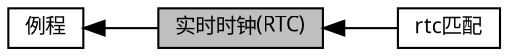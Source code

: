digraph "实时时钟(RTC)"
{
  edge [fontname="黑体",fontsize="10",labelfontname="黑体",labelfontsize="10"];
  node [fontname="黑体",fontsize="10",shape=box];
  rankdir=LR;
  Node0 [label="实时时钟(RTC)",height=0.2,width=0.4,color="black", fillcolor="grey75", style="filled", fontcolor="black",tooltip="所有的RTC实时时钟相关例程"];
  Node2 [label="rtc匹配",height=0.2,width=0.4,color="black", fillcolor="white", style="filled",URL="$group__demo__if__rtc.html",tooltip=" "];
  Node1 [label="例程",height=0.2,width=0.4,color="black", fillcolor="white", style="filled",URL="$group__mwv__service__demo__device.html",tooltip="提供外设使用例程，例如SPI、I2C，UART"];
  Node1->Node0 [shape=plaintext, dir="back", style="solid"];
  Node0->Node2 [shape=plaintext, dir="back", style="solid"];
}
